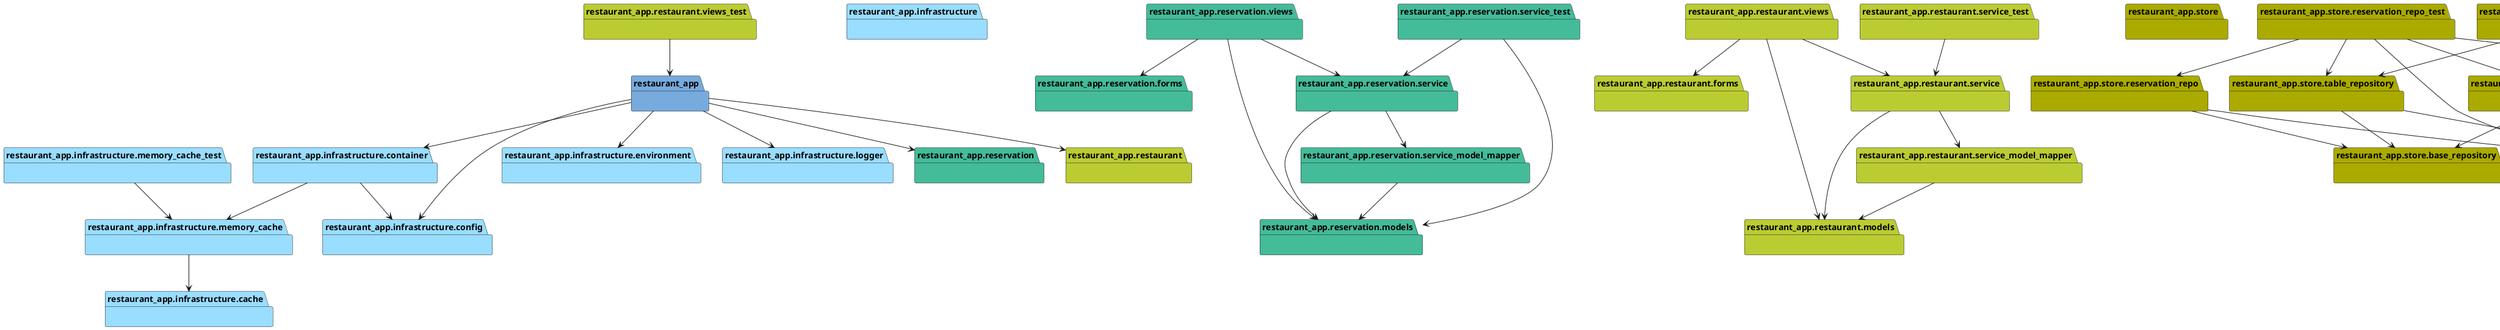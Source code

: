 @startuml packages_restaurant_app
set namespaceSeparator none
package "restaurant_app" as restaurant_app #77AADD {
}
package "restaurant_app.infrastructure" as restaurant_app.infrastructure #99DDFF {
}
package "restaurant_app.infrastructure.cache" as restaurant_app.infrastructure.cache #99DDFF {
}
package "restaurant_app.infrastructure.config" as restaurant_app.infrastructure.config #99DDFF {
}
package "restaurant_app.infrastructure.container" as restaurant_app.infrastructure.container #99DDFF {
}
package "restaurant_app.infrastructure.environment" as restaurant_app.infrastructure.environment #99DDFF {
}
package "restaurant_app.infrastructure.logger" as restaurant_app.infrastructure.logger #99DDFF {
}
package "restaurant_app.infrastructure.memory_cache" as restaurant_app.infrastructure.memory_cache #99DDFF {
}
package "restaurant_app.infrastructure.memory_cache_test" as restaurant_app.infrastructure.memory_cache_test #99DDFF {
}
package "restaurant_app.reservation" as restaurant_app.reservation #44BB99 {
}
package "restaurant_app.reservation.forms" as restaurant_app.reservation.forms #44BB99 {
}
package "restaurant_app.reservation.models" as restaurant_app.reservation.models #44BB99 {
}
package "restaurant_app.reservation.service" as restaurant_app.reservation.service #44BB99 {
}
package "restaurant_app.reservation.service_model_mapper" as restaurant_app.reservation.service_model_mapper #44BB99 {
}
package "restaurant_app.reservation.service_test" as restaurant_app.reservation.service_test #44BB99 {
}
package "restaurant_app.reservation.views" as restaurant_app.reservation.views #44BB99 {
}
package "restaurant_app.restaurant" as restaurant_app.restaurant #BBCC33 {
}
package "restaurant_app.restaurant.forms" as restaurant_app.restaurant.forms #BBCC33 {
}
package "restaurant_app.restaurant.models" as restaurant_app.restaurant.models #BBCC33 {
}
package "restaurant_app.restaurant.service" as restaurant_app.restaurant.service #BBCC33 {
}
package "restaurant_app.restaurant.service_model_mapper" as restaurant_app.restaurant.service_model_mapper #BBCC33 {
}
package "restaurant_app.restaurant.service_test" as restaurant_app.restaurant.service_test #BBCC33 {
}
package "restaurant_app.restaurant.views" as restaurant_app.restaurant.views #BBCC33 {
}
package "restaurant_app.restaurant.views_test" as restaurant_app.restaurant.views_test #BBCC33 {
}
package "restaurant_app.store" as restaurant_app.store #AAAA00 {
}
package "restaurant_app.store.base_repository" as restaurant_app.store.base_repository #AAAA00 {
}
package "restaurant_app.store.database" as restaurant_app.store.database #AAAA00 {
}
package "restaurant_app.store.entities" as restaurant_app.store.entities #AAAA00 {
}
package "restaurant_app.store.menu_repository" as restaurant_app.store.menu_repository #AAAA00 {
}
package "restaurant_app.store.menu_repository_test" as restaurant_app.store.menu_repository_test #AAAA00 {
}
package "restaurant_app.store.repository_test_helpers" as restaurant_app.store.repository_test_helpers #AAAA00 {
}
package "restaurant_app.store.reservation_repo" as restaurant_app.store.reservation_repo #AAAA00 {
}
package "restaurant_app.store.reservation_repo_test" as restaurant_app.store.reservation_repo_test #AAAA00 {
}
package "restaurant_app.store.restaurant_repository" as restaurant_app.store.restaurant_repository #AAAA00 {
}
package "restaurant_app.store.restaurant_repository_test" as restaurant_app.store.restaurant_repository_test #AAAA00 {
}
package "restaurant_app.store.table_repository" as restaurant_app.store.table_repository #AAAA00 {
}
package "restaurant_app.store.table_repository_test" as restaurant_app.store.table_repository_test #AAAA00 {
}
restaurant_app --> restaurant_app.infrastructure.config
restaurant_app --> restaurant_app.infrastructure.container
restaurant_app --> restaurant_app.infrastructure.environment
restaurant_app --> restaurant_app.infrastructure.logger
restaurant_app --> restaurant_app.reservation
restaurant_app --> restaurant_app.restaurant
restaurant_app.infrastructure.container --> restaurant_app.infrastructure.config
restaurant_app.infrastructure.container --> restaurant_app.infrastructure.memory_cache
restaurant_app.infrastructure.memory_cache --> restaurant_app.infrastructure.cache
restaurant_app.infrastructure.memory_cache_test --> restaurant_app.infrastructure.memory_cache
restaurant_app.reservation.service --> restaurant_app.reservation.models
restaurant_app.reservation.service --> restaurant_app.reservation.service_model_mapper
restaurant_app.reservation.service_model_mapper --> restaurant_app.reservation.models
restaurant_app.reservation.service_test --> restaurant_app.reservation.models
restaurant_app.reservation.service_test --> restaurant_app.reservation.service
restaurant_app.reservation.views --> restaurant_app.reservation.forms
restaurant_app.reservation.views --> restaurant_app.reservation.models
restaurant_app.reservation.views --> restaurant_app.reservation.service
restaurant_app.restaurant.service --> restaurant_app.restaurant.models
restaurant_app.restaurant.service --> restaurant_app.restaurant.service_model_mapper
restaurant_app.restaurant.service_model_mapper --> restaurant_app.restaurant.models
restaurant_app.restaurant.service_test --> restaurant_app.restaurant.service
restaurant_app.restaurant.views --> restaurant_app.restaurant.forms
restaurant_app.restaurant.views --> restaurant_app.restaurant.models
restaurant_app.restaurant.views --> restaurant_app.restaurant.service
restaurant_app.restaurant.views_test --> restaurant_app
restaurant_app.store.entities --> restaurant_app.store.database
restaurant_app.store.menu_repository --> restaurant_app.store.base_repository
restaurant_app.store.menu_repository --> restaurant_app.store.entities
restaurant_app.store.menu_repository_test --> restaurant_app.store.entities
restaurant_app.store.menu_repository_test --> restaurant_app.store.menu_repository
restaurant_app.store.menu_repository_test --> restaurant_app.store.repository_test_helpers
restaurant_app.store.menu_repository_test --> restaurant_app.store.restaurant_repository
restaurant_app.store.repository_test_helpers --> restaurant_app.store.database
restaurant_app.store.repository_test_helpers --> restaurant_app.store.entities
restaurant_app.store.reservation_repo --> restaurant_app.store.base_repository
restaurant_app.store.reservation_repo --> restaurant_app.store.entities
restaurant_app.store.reservation_repo_test --> restaurant_app.store.entities
restaurant_app.store.reservation_repo_test --> restaurant_app.store.repository_test_helpers
restaurant_app.store.reservation_repo_test --> restaurant_app.store.reservation_repo
restaurant_app.store.reservation_repo_test --> restaurant_app.store.restaurant_repository
restaurant_app.store.reservation_repo_test --> restaurant_app.store.table_repository
restaurant_app.store.restaurant_repository --> restaurant_app.store.base_repository
restaurant_app.store.restaurant_repository --> restaurant_app.store.entities
restaurant_app.store.restaurant_repository_test --> restaurant_app.store.repository_test_helpers
restaurant_app.store.restaurant_repository_test --> restaurant_app.store.restaurant_repository
restaurant_app.store.table_repository --> restaurant_app.store.base_repository
restaurant_app.store.table_repository --> restaurant_app.store.entities
restaurant_app.store.table_repository_test --> restaurant_app.store.entities
restaurant_app.store.table_repository_test --> restaurant_app.store.repository_test_helpers
restaurant_app.store.table_repository_test --> restaurant_app.store.restaurant_repository
restaurant_app.store.table_repository_test --> restaurant_app.store.table_repository
@enduml
